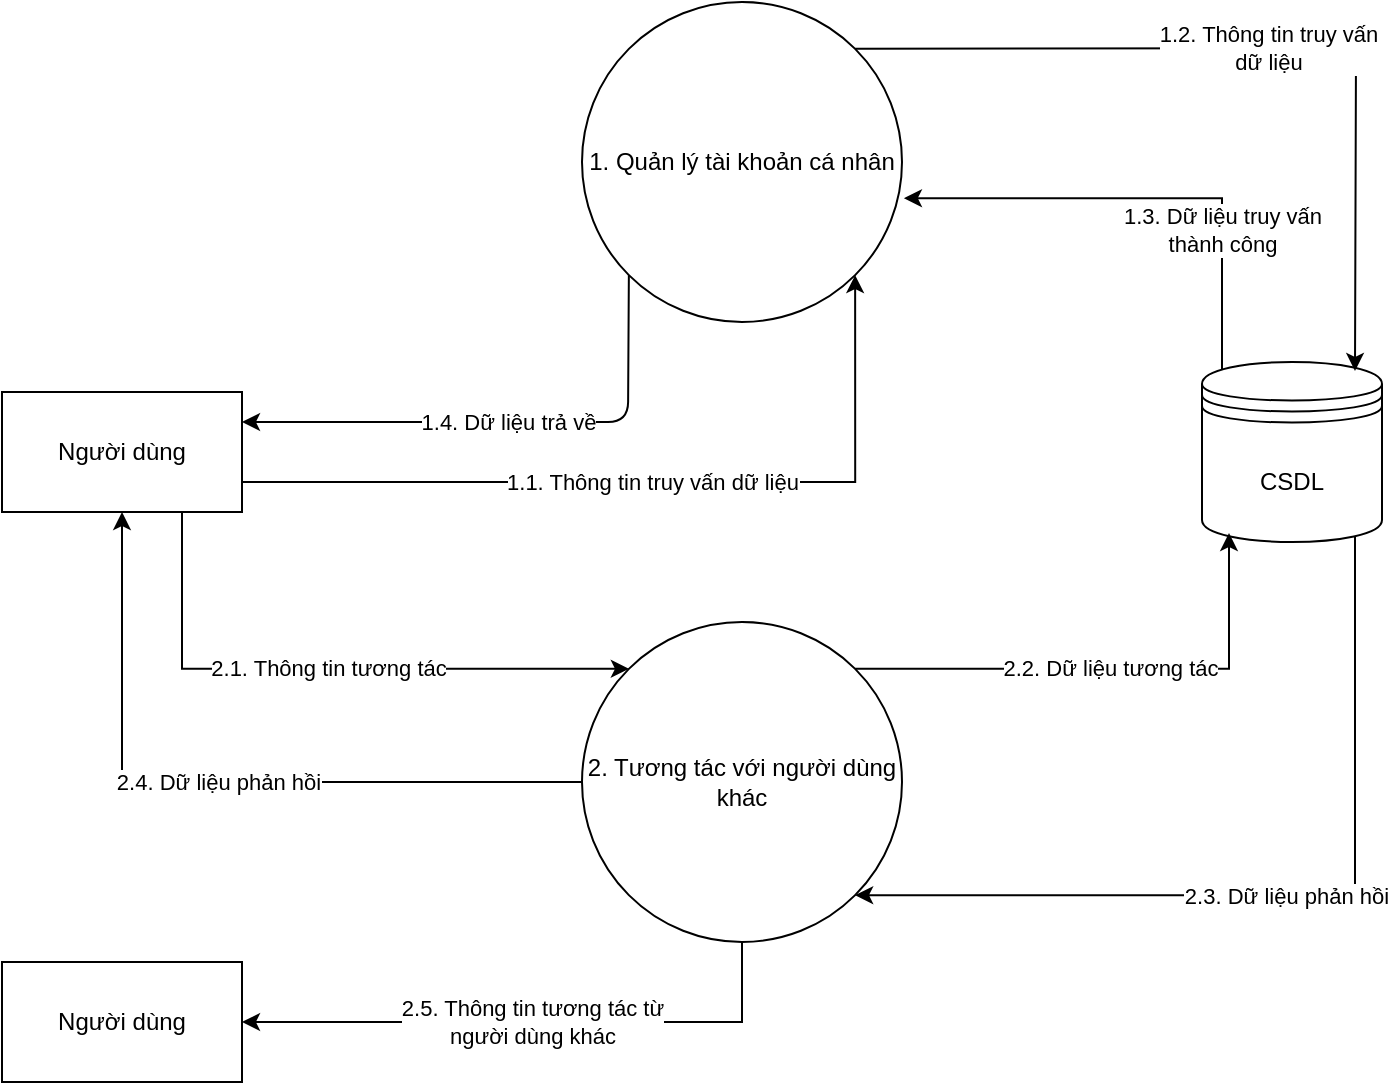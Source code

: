 <mxfile version="13.7.3" type="device"><diagram id="eOR5_-srcEoRwRIAMjtT" name="Page-1"><mxGraphModel dx="1360" dy="862" grid="1" gridSize="10" guides="1" tooltips="1" connect="1" arrows="1" fold="1" page="1" pageScale="1" pageWidth="850" pageHeight="1100" math="0" shadow="0"><root><mxCell id="0"/><mxCell id="1" parent="0"/><mxCell id="zBEoTxyViTNBASUnuy_S-2" value="1. Quản lý tài khoản cá nhân" style="ellipse;whiteSpace=wrap;html=1;aspect=fixed;" parent="1" vertex="1"><mxGeometry x="360" y="40" width="160" height="160" as="geometry"/></mxCell><mxCell id="zBEoTxyViTNBASUnuy_S-4" value="1.1. Thông tin truy vấn dữ liệu" style="edgeStyle=orthogonalEdgeStyle;rounded=0;orthogonalLoop=1;jettySize=auto;html=1;exitX=1;exitY=0.75;exitDx=0;exitDy=0;entryX=1;entryY=1;entryDx=0;entryDy=0;" parent="1" source="zBEoTxyViTNBASUnuy_S-3" target="zBEoTxyViTNBASUnuy_S-2" edge="1"><mxGeometry relative="1" as="geometry"/></mxCell><mxCell id="IhQ9sODc6h8YSd2MXC1V-2" value="2.1. Thông tin tương tác" style="edgeStyle=orthogonalEdgeStyle;rounded=0;orthogonalLoop=1;jettySize=auto;html=1;exitX=0.75;exitY=1;exitDx=0;exitDy=0;entryX=0;entryY=0;entryDx=0;entryDy=0;" edge="1" parent="1" source="zBEoTxyViTNBASUnuy_S-3" target="zBEoTxyViTNBASUnuy_S-10"><mxGeometry relative="1" as="geometry"><Array as="points"><mxPoint x="160" y="373"/></Array></mxGeometry></mxCell><mxCell id="zBEoTxyViTNBASUnuy_S-3" value="Người dùng" style="rounded=0;whiteSpace=wrap;html=1;" parent="1" vertex="1"><mxGeometry x="70" y="235" width="120" height="60" as="geometry"/></mxCell><mxCell id="zBEoTxyViTNBASUnuy_S-5" value="1.4. Dữ liệu trả về" style="endArrow=classic;html=1;entryX=1;entryY=0.25;entryDx=0;entryDy=0;exitX=0;exitY=1;exitDx=0;exitDy=0;" parent="1" edge="1" target="zBEoTxyViTNBASUnuy_S-3" source="zBEoTxyViTNBASUnuy_S-2"><mxGeometry width="50" height="50" relative="1" as="geometry"><mxPoint x="359" y="130" as="sourcePoint"/><mxPoint x="160" y="130" as="targetPoint"/><Array as="points"><mxPoint x="383" y="250"/></Array></mxGeometry></mxCell><mxCell id="zBEoTxyViTNBASUnuy_S-9" value="1.3. Dữ liệu truy vấn&lt;br&gt;thành công" style="edgeStyle=orthogonalEdgeStyle;rounded=0;orthogonalLoop=1;jettySize=auto;html=1;exitX=0.15;exitY=0.05;exitDx=0;exitDy=0;entryX=1.006;entryY=0.613;entryDx=0;entryDy=0;entryPerimeter=0;exitPerimeter=0;" parent="1" source="zBEoTxyViTNBASUnuy_S-7" target="zBEoTxyViTNBASUnuy_S-2" edge="1"><mxGeometry relative="1" as="geometry"><Array as="points"><mxPoint x="680" y="275"/><mxPoint x="680" y="138"/></Array></mxGeometry></mxCell><mxCell id="IhQ9sODc6h8YSd2MXC1V-4" value="2.3. Dữ liệu phản hồi" style="edgeStyle=orthogonalEdgeStyle;rounded=0;orthogonalLoop=1;jettySize=auto;html=1;exitX=0.85;exitY=0.95;exitDx=0;exitDy=0;exitPerimeter=0;entryX=1;entryY=1;entryDx=0;entryDy=0;" edge="1" parent="1" source="zBEoTxyViTNBASUnuy_S-7" target="zBEoTxyViTNBASUnuy_S-10"><mxGeometry relative="1" as="geometry"><Array as="points"><mxPoint x="747" y="487"/></Array></mxGeometry></mxCell><mxCell id="zBEoTxyViTNBASUnuy_S-7" value="CSDL" style="shape=datastore;whiteSpace=wrap;html=1;" parent="1" vertex="1"><mxGeometry x="670" y="220" width="90" height="90" as="geometry"/></mxCell><mxCell id="zBEoTxyViTNBASUnuy_S-8" value="1.2. Thông tin truy vấn&lt;br&gt;dữ liệu" style="endArrow=classic;html=1;entryX=0.85;entryY=0.05;entryDx=0;entryDy=0;entryPerimeter=0;exitX=1;exitY=0;exitDx=0;exitDy=0;" parent="1" source="zBEoTxyViTNBASUnuy_S-2" target="zBEoTxyViTNBASUnuy_S-7" edge="1"><mxGeometry width="50" height="50" relative="1" as="geometry"><mxPoint x="516" y="100" as="sourcePoint"/><mxPoint x="680" y="100" as="targetPoint"/><Array as="points"><mxPoint x="747" y="63"/></Array></mxGeometry></mxCell><mxCell id="IhQ9sODc6h8YSd2MXC1V-3" value="2.2. Dữ liệu tương tác" style="edgeStyle=orthogonalEdgeStyle;rounded=0;orthogonalLoop=1;jettySize=auto;html=1;exitX=1;exitY=0;exitDx=0;exitDy=0;entryX=0.15;entryY=0.95;entryDx=0;entryDy=0;entryPerimeter=0;" edge="1" parent="1" source="zBEoTxyViTNBASUnuy_S-10" target="zBEoTxyViTNBASUnuy_S-7"><mxGeometry relative="1" as="geometry"/></mxCell><mxCell id="IhQ9sODc6h8YSd2MXC1V-6" value="2.4. Dữ liệu phản hồi" style="edgeStyle=orthogonalEdgeStyle;rounded=0;orthogonalLoop=1;jettySize=auto;html=1;exitX=0;exitY=0.5;exitDx=0;exitDy=0;entryX=0.5;entryY=1;entryDx=0;entryDy=0;" edge="1" parent="1" source="zBEoTxyViTNBASUnuy_S-10" target="zBEoTxyViTNBASUnuy_S-3"><mxGeometry relative="1" as="geometry"/></mxCell><mxCell id="IhQ9sODc6h8YSd2MXC1V-7" value="2.5. Thông tin tương tác từ&lt;br&gt;người dùng khác" style="edgeStyle=orthogonalEdgeStyle;rounded=0;orthogonalLoop=1;jettySize=auto;html=1;exitX=0.5;exitY=1;exitDx=0;exitDy=0;entryX=1;entryY=0.5;entryDx=0;entryDy=0;" edge="1" parent="1" source="zBEoTxyViTNBASUnuy_S-10" target="IhQ9sODc6h8YSd2MXC1V-5"><mxGeometry relative="1" as="geometry"><Array as="points"><mxPoint x="440" y="550"/></Array></mxGeometry></mxCell><mxCell id="zBEoTxyViTNBASUnuy_S-10" value="2. Tương tác với người dùng khác" style="ellipse;whiteSpace=wrap;html=1;aspect=fixed;" parent="1" vertex="1"><mxGeometry x="360" y="350" width="160" height="160" as="geometry"/></mxCell><mxCell id="IhQ9sODc6h8YSd2MXC1V-5" value="Người dùng" style="rounded=0;whiteSpace=wrap;html=1;" vertex="1" parent="1"><mxGeometry x="70" y="520" width="120" height="60" as="geometry"/></mxCell></root></mxGraphModel></diagram></mxfile>